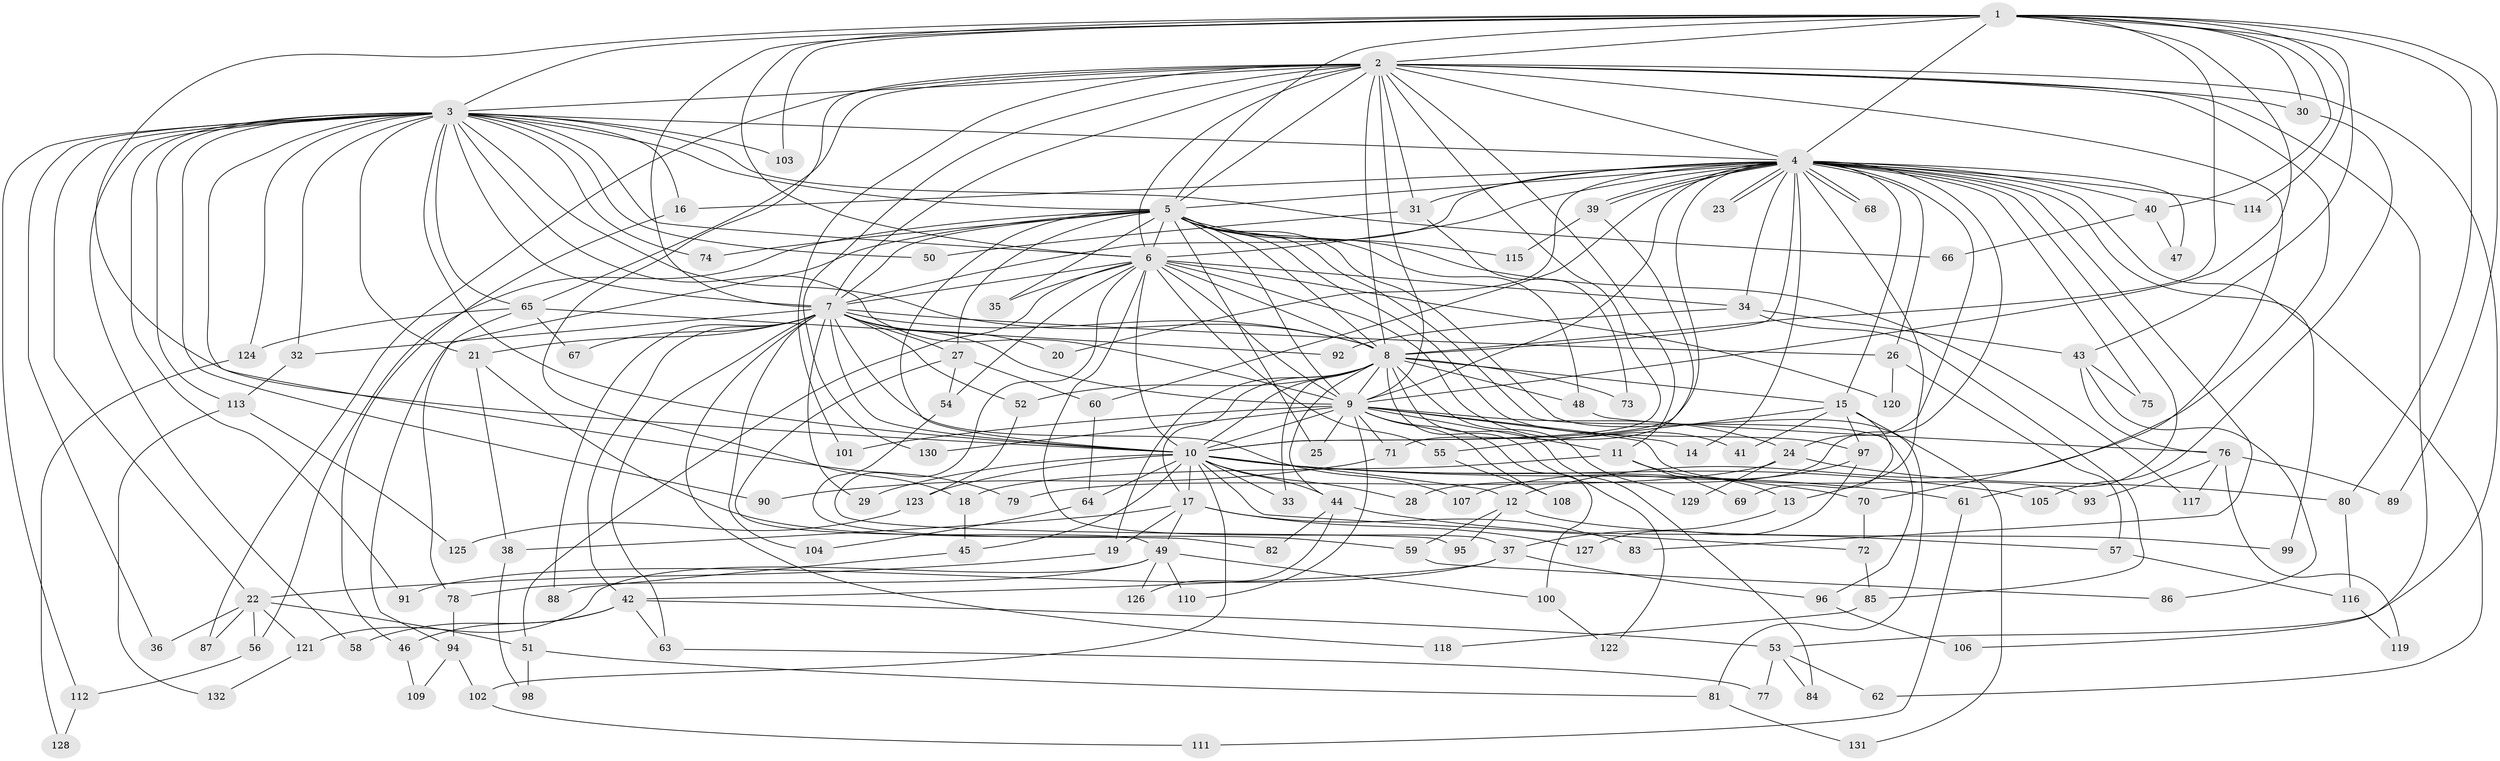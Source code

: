 // coarse degree distribution, {15: 0.025, 3: 0.175, 5: 0.2, 7: 0.075, 6: 0.125, 8: 0.025, 4: 0.175, 18: 0.025, 20: 0.025, 2: 0.025, 13: 0.025, 1: 0.05, 22: 0.05}
// Generated by graph-tools (version 1.1) at 2025/36/03/04/25 23:36:33]
// undirected, 132 vertices, 289 edges
graph export_dot {
  node [color=gray90,style=filled];
  1;
  2;
  3;
  4;
  5;
  6;
  7;
  8;
  9;
  10;
  11;
  12;
  13;
  14;
  15;
  16;
  17;
  18;
  19;
  20;
  21;
  22;
  23;
  24;
  25;
  26;
  27;
  28;
  29;
  30;
  31;
  32;
  33;
  34;
  35;
  36;
  37;
  38;
  39;
  40;
  41;
  42;
  43;
  44;
  45;
  46;
  47;
  48;
  49;
  50;
  51;
  52;
  53;
  54;
  55;
  56;
  57;
  58;
  59;
  60;
  61;
  62;
  63;
  64;
  65;
  66;
  67;
  68;
  69;
  70;
  71;
  72;
  73;
  74;
  75;
  76;
  77;
  78;
  79;
  80;
  81;
  82;
  83;
  84;
  85;
  86;
  87;
  88;
  89;
  90;
  91;
  92;
  93;
  94;
  95;
  96;
  97;
  98;
  99;
  100;
  101;
  102;
  103;
  104;
  105;
  106;
  107;
  108;
  109;
  110;
  111;
  112;
  113;
  114;
  115;
  116;
  117;
  118;
  119;
  120;
  121;
  122;
  123;
  124;
  125;
  126;
  127;
  128;
  129;
  130;
  131;
  132;
  1 -- 2;
  1 -- 3;
  1 -- 4;
  1 -- 5;
  1 -- 6;
  1 -- 7;
  1 -- 8;
  1 -- 9;
  1 -- 10;
  1 -- 30;
  1 -- 40;
  1 -- 43;
  1 -- 80;
  1 -- 89;
  1 -- 103;
  1 -- 114;
  2 -- 3;
  2 -- 4;
  2 -- 5;
  2 -- 6;
  2 -- 7;
  2 -- 8;
  2 -- 9;
  2 -- 10;
  2 -- 11;
  2 -- 12;
  2 -- 18;
  2 -- 30;
  2 -- 31;
  2 -- 53;
  2 -- 65;
  2 -- 70;
  2 -- 87;
  2 -- 101;
  2 -- 106;
  2 -- 130;
  3 -- 4;
  3 -- 5;
  3 -- 6;
  3 -- 7;
  3 -- 8;
  3 -- 9;
  3 -- 10;
  3 -- 16;
  3 -- 21;
  3 -- 22;
  3 -- 32;
  3 -- 36;
  3 -- 50;
  3 -- 58;
  3 -- 65;
  3 -- 66;
  3 -- 74;
  3 -- 79;
  3 -- 90;
  3 -- 91;
  3 -- 103;
  3 -- 112;
  3 -- 113;
  3 -- 124;
  4 -- 5;
  4 -- 6;
  4 -- 7;
  4 -- 8;
  4 -- 9;
  4 -- 10;
  4 -- 13;
  4 -- 14;
  4 -- 15;
  4 -- 16;
  4 -- 20;
  4 -- 23;
  4 -- 23;
  4 -- 24;
  4 -- 26;
  4 -- 28;
  4 -- 31;
  4 -- 34;
  4 -- 39;
  4 -- 39;
  4 -- 40;
  4 -- 47;
  4 -- 60;
  4 -- 61;
  4 -- 62;
  4 -- 68;
  4 -- 68;
  4 -- 75;
  4 -- 83;
  4 -- 99;
  4 -- 114;
  5 -- 6;
  5 -- 7;
  5 -- 8;
  5 -- 9;
  5 -- 10;
  5 -- 25;
  5 -- 27;
  5 -- 35;
  5 -- 48;
  5 -- 56;
  5 -- 74;
  5 -- 81;
  5 -- 94;
  5 -- 96;
  5 -- 97;
  5 -- 115;
  5 -- 117;
  6 -- 7;
  6 -- 8;
  6 -- 9;
  6 -- 10;
  6 -- 34;
  6 -- 35;
  6 -- 37;
  6 -- 41;
  6 -- 51;
  6 -- 54;
  6 -- 55;
  6 -- 95;
  6 -- 120;
  7 -- 8;
  7 -- 9;
  7 -- 10;
  7 -- 20;
  7 -- 21;
  7 -- 26;
  7 -- 27;
  7 -- 29;
  7 -- 32;
  7 -- 42;
  7 -- 52;
  7 -- 63;
  7 -- 67;
  7 -- 88;
  7 -- 104;
  7 -- 107;
  7 -- 118;
  8 -- 9;
  8 -- 10;
  8 -- 15;
  8 -- 17;
  8 -- 19;
  8 -- 33;
  8 -- 44;
  8 -- 48;
  8 -- 52;
  8 -- 73;
  8 -- 84;
  8 -- 122;
  8 -- 129;
  9 -- 10;
  9 -- 11;
  9 -- 14;
  9 -- 24;
  9 -- 25;
  9 -- 71;
  9 -- 93;
  9 -- 100;
  9 -- 101;
  9 -- 108;
  9 -- 110;
  9 -- 130;
  10 -- 12;
  10 -- 17;
  10 -- 28;
  10 -- 29;
  10 -- 33;
  10 -- 44;
  10 -- 45;
  10 -- 61;
  10 -- 64;
  10 -- 70;
  10 -- 72;
  10 -- 102;
  10 -- 105;
  10 -- 123;
  11 -- 13;
  11 -- 18;
  11 -- 69;
  12 -- 59;
  12 -- 95;
  12 -- 99;
  13 -- 37;
  15 -- 41;
  15 -- 55;
  15 -- 69;
  15 -- 97;
  15 -- 131;
  16 -- 46;
  17 -- 19;
  17 -- 38;
  17 -- 49;
  17 -- 83;
  17 -- 127;
  18 -- 45;
  19 -- 22;
  21 -- 38;
  21 -- 59;
  22 -- 36;
  22 -- 51;
  22 -- 56;
  22 -- 87;
  22 -- 121;
  24 -- 79;
  24 -- 80;
  24 -- 129;
  26 -- 57;
  26 -- 120;
  27 -- 49;
  27 -- 54;
  27 -- 60;
  30 -- 105;
  31 -- 50;
  31 -- 73;
  32 -- 113;
  34 -- 43;
  34 -- 85;
  34 -- 92;
  37 -- 42;
  37 -- 91;
  37 -- 96;
  38 -- 98;
  39 -- 71;
  39 -- 115;
  40 -- 47;
  40 -- 66;
  42 -- 46;
  42 -- 53;
  42 -- 58;
  42 -- 63;
  43 -- 75;
  43 -- 76;
  43 -- 86;
  44 -- 57;
  44 -- 82;
  44 -- 126;
  45 -- 88;
  46 -- 109;
  48 -- 76;
  49 -- 78;
  49 -- 100;
  49 -- 110;
  49 -- 121;
  49 -- 126;
  51 -- 81;
  51 -- 98;
  52 -- 123;
  53 -- 62;
  53 -- 77;
  53 -- 84;
  54 -- 82;
  55 -- 108;
  56 -- 112;
  57 -- 116;
  59 -- 86;
  60 -- 64;
  61 -- 111;
  63 -- 77;
  64 -- 104;
  65 -- 67;
  65 -- 78;
  65 -- 92;
  65 -- 124;
  70 -- 72;
  71 -- 90;
  72 -- 85;
  76 -- 89;
  76 -- 93;
  76 -- 117;
  76 -- 119;
  78 -- 94;
  80 -- 116;
  81 -- 131;
  85 -- 118;
  94 -- 102;
  94 -- 109;
  96 -- 106;
  97 -- 107;
  97 -- 127;
  100 -- 122;
  102 -- 111;
  112 -- 128;
  113 -- 125;
  113 -- 132;
  116 -- 119;
  121 -- 132;
  123 -- 125;
  124 -- 128;
}
